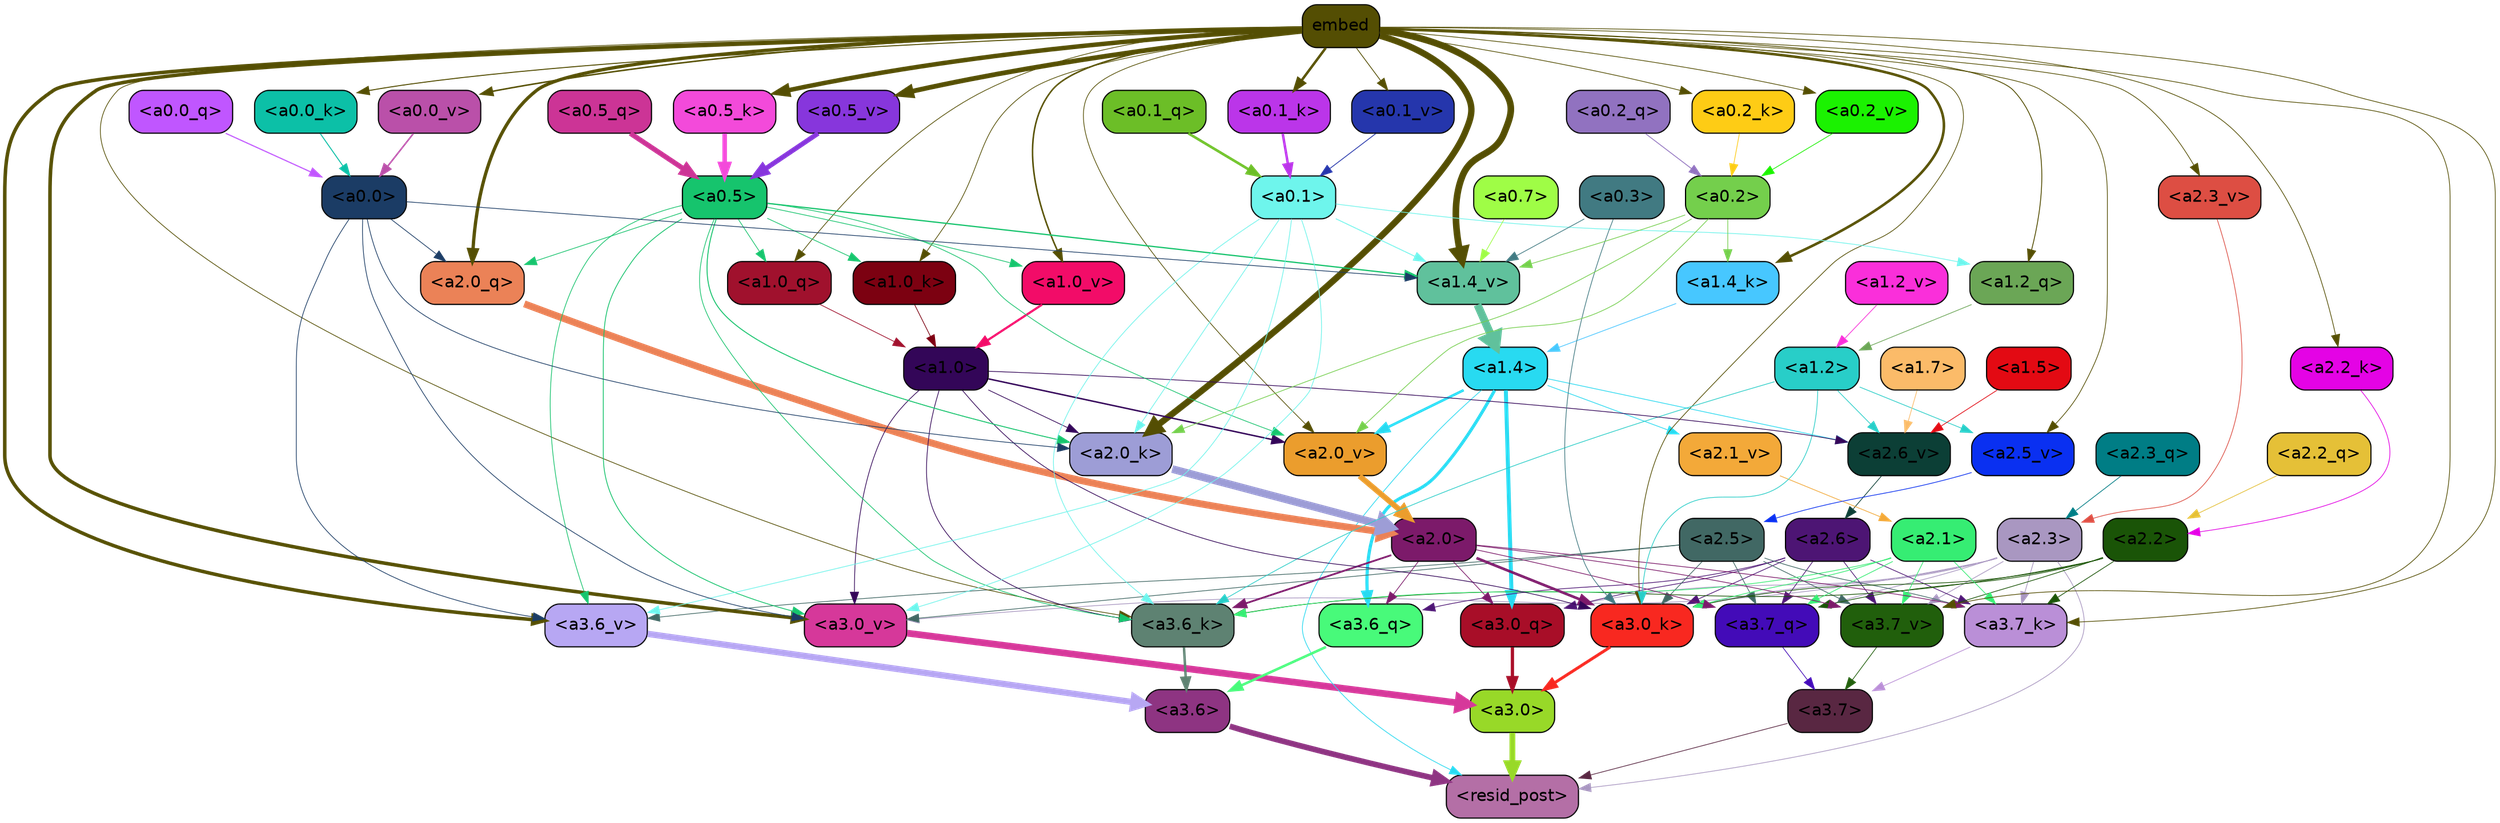 strict digraph "" {
	graph [bgcolor=transparent,
		layout=dot,
		overlap=false,
		splines=true
	];
	"<a3.7>"	[color=black,
		fillcolor="#592742",
		fontname=Helvetica,
		shape=box,
		style="filled, rounded"];
	"<resid_post>"	[color=black,
		fillcolor="#b46fa6",
		fontname=Helvetica,
		shape=box,
		style="filled, rounded"];
	"<a3.7>" -> "<resid_post>"	[color="#592742",
		penwidth=0.6];
	"<a3.6>"	[color=black,
		fillcolor="#8e3482",
		fontname=Helvetica,
		shape=box,
		style="filled, rounded"];
	"<a3.6>" -> "<resid_post>"	[color="#8e3482",
		penwidth=4.751612067222595];
	"<a3.0>"	[color=black,
		fillcolor="#98d928",
		fontname=Helvetica,
		shape=box,
		style="filled, rounded"];
	"<a3.0>" -> "<resid_post>"	[color="#98d928",
		penwidth=4.884142994880676];
	"<a2.3>"	[color=black,
		fillcolor="#a997c1",
		fontname=Helvetica,
		shape=box,
		style="filled, rounded"];
	"<a2.3>" -> "<resid_post>"	[color="#a997c1",
		penwidth=0.6];
	"<a3.7_q>"	[color=black,
		fillcolor="#430bb8",
		fontname=Helvetica,
		shape=box,
		style="filled, rounded"];
	"<a2.3>" -> "<a3.7_q>"	[color="#a997c1",
		penwidth=0.6];
	"<a3.0_q>"	[color=black,
		fillcolor="#a80e28",
		fontname=Helvetica,
		shape=box,
		style="filled, rounded"];
	"<a2.3>" -> "<a3.0_q>"	[color="#a997c1",
		penwidth=0.6];
	"<a3.7_k>"	[color=black,
		fillcolor="#ba8fd7",
		fontname=Helvetica,
		shape=box,
		style="filled, rounded"];
	"<a2.3>" -> "<a3.7_k>"	[color="#a997c1",
		penwidth=0.6];
	"<a3.0_k>"	[color=black,
		fillcolor="#f82820",
		fontname=Helvetica,
		shape=box,
		style="filled, rounded"];
	"<a2.3>" -> "<a3.0_k>"	[color="#a997c1",
		penwidth=0.6];
	"<a3.7_v>"	[color=black,
		fillcolor="#215f0c",
		fontname=Helvetica,
		shape=box,
		style="filled, rounded"];
	"<a2.3>" -> "<a3.7_v>"	[color="#a997c1",
		penwidth=0.6];
	"<a3.0_v>"	[color=black,
		fillcolor="#d6389a",
		fontname=Helvetica,
		shape=box,
		style="filled, rounded"];
	"<a2.3>" -> "<a3.0_v>"	[color="#a997c1",
		penwidth=0.6];
	"<a1.4>"	[color=black,
		fillcolor="#28daf1",
		fontname=Helvetica,
		shape=box,
		style="filled, rounded"];
	"<a1.4>" -> "<resid_post>"	[color="#28daf1",
		penwidth=0.6];
	"<a3.6_q>"	[color=black,
		fillcolor="#48fa7a",
		fontname=Helvetica,
		shape=box,
		style="filled, rounded"];
	"<a1.4>" -> "<a3.6_q>"	[color="#28daf1",
		penwidth=2.6469622254371643];
	"<a1.4>" -> "<a3.0_q>"	[color="#28daf1",
		penwidth=3.3040847778320312];
	"<a2.6_v>"	[color=black,
		fillcolor="#0c3f36",
		fontname=Helvetica,
		shape=box,
		style="filled, rounded"];
	"<a1.4>" -> "<a2.6_v>"	[color="#28daf1",
		penwidth=0.6];
	"<a2.1_v>"	[color=black,
		fillcolor="#f3a939",
		fontname=Helvetica,
		shape=box,
		style="filled, rounded"];
	"<a1.4>" -> "<a2.1_v>"	[color="#28daf1",
		penwidth=0.6];
	"<a2.0_v>"	[color=black,
		fillcolor="#eb9d2d",
		fontname=Helvetica,
		shape=box,
		style="filled, rounded"];
	"<a1.4>" -> "<a2.0_v>"	[color="#28daf1",
		penwidth=2.1286070346832275];
	"<a3.7_q>" -> "<a3.7>"	[color="#430bb8",
		penwidth=0.6];
	"<a3.6_q>" -> "<a3.6>"	[color="#48fa7a",
		penwidth=2.091020345687866];
	"<a3.0_q>" -> "<a3.0>"	[color="#a80e28",
		penwidth=2.7421876192092896];
	"<a3.7_k>" -> "<a3.7>"	[color="#ba8fd7",
		penwidth=0.6];
	"<a3.6_k>"	[color=black,
		fillcolor="#5e8272",
		fontname=Helvetica,
		shape=box,
		style="filled, rounded"];
	"<a3.6_k>" -> "<a3.6>"	[color="#5e8272",
		penwidth=2.048597991466522];
	"<a3.0_k>" -> "<a3.0>"	[color="#f82820",
		penwidth=2.476402521133423];
	"<a3.7_v>" -> "<a3.7>"	[color="#215f0c",
		penwidth=0.6];
	"<a3.6_v>"	[color=black,
		fillcolor="#b7a7f3",
		fontname=Helvetica,
		shape=box,
		style="filled, rounded"];
	"<a3.6_v>" -> "<a3.6>"	[color="#b7a7f3",
		penwidth=5.2550448179244995];
	"<a3.0_v>" -> "<a3.0>"	[color="#d6389a",
		penwidth=5.652270674705505];
	"<a2.6>"	[color=black,
		fillcolor="#4d1574",
		fontname=Helvetica,
		shape=box,
		style="filled, rounded"];
	"<a2.6>" -> "<a3.7_q>"	[color="#4d1574",
		penwidth=0.6];
	"<a2.6>" -> "<a3.6_q>"	[color="#4d1574",
		penwidth=0.6];
	"<a2.6>" -> "<a3.0_q>"	[color="#4d1574",
		penwidth=0.6];
	"<a2.6>" -> "<a3.7_k>"	[color="#4d1574",
		penwidth=0.6];
	"<a2.6>" -> "<a3.0_k>"	[color="#4d1574",
		penwidth=0.6];
	"<a2.6>" -> "<a3.7_v>"	[color="#4d1574",
		penwidth=0.6];
	"<a2.5>"	[color=black,
		fillcolor="#416864",
		fontname=Helvetica,
		shape=box,
		style="filled, rounded"];
	"<a2.5>" -> "<a3.7_q>"	[color="#416864",
		penwidth=0.6];
	"<a2.5>" -> "<a3.7_k>"	[color="#416864",
		penwidth=0.6];
	"<a2.5>" -> "<a3.0_k>"	[color="#416864",
		penwidth=0.6];
	"<a2.5>" -> "<a3.7_v>"	[color="#416864",
		penwidth=0.6];
	"<a2.5>" -> "<a3.6_v>"	[color="#416864",
		penwidth=0.6];
	"<a2.5>" -> "<a3.0_v>"	[color="#416864",
		penwidth=0.6];
	"<a2.2>"	[color=black,
		fillcolor="#1a5407",
		fontname=Helvetica,
		shape=box,
		style="filled, rounded"];
	"<a2.2>" -> "<a3.7_q>"	[color="#1a5407",
		penwidth=0.6];
	"<a2.2>" -> "<a3.7_k>"	[color="#1a5407",
		penwidth=0.6];
	"<a2.2>" -> "<a3.6_k>"	[color="#1a5407",
		penwidth=0.6];
	"<a2.2>" -> "<a3.0_k>"	[color="#1a5407",
		penwidth=0.6];
	"<a2.2>" -> "<a3.7_v>"	[color="#1a5407",
		penwidth=0.6];
	"<a2.1>"	[color=black,
		fillcolor="#36ed73",
		fontname=Helvetica,
		shape=box,
		style="filled, rounded"];
	"<a2.1>" -> "<a3.7_q>"	[color="#36ed73",
		penwidth=0.6];
	"<a2.1>" -> "<a3.7_k>"	[color="#36ed73",
		penwidth=0.6];
	"<a2.1>" -> "<a3.6_k>"	[color="#36ed73",
		penwidth=0.6];
	"<a2.1>" -> "<a3.0_k>"	[color="#36ed73",
		penwidth=0.6];
	"<a2.1>" -> "<a3.7_v>"	[color="#36ed73",
		penwidth=0.6];
	"<a2.0>"	[color=black,
		fillcolor="#7c1a6a",
		fontname=Helvetica,
		shape=box,
		style="filled, rounded"];
	"<a2.0>" -> "<a3.7_q>"	[color="#7c1a6a",
		penwidth=0.6];
	"<a2.0>" -> "<a3.6_q>"	[color="#7c1a6a",
		penwidth=0.6];
	"<a2.0>" -> "<a3.0_q>"	[color="#7c1a6a",
		penwidth=0.6];
	"<a2.0>" -> "<a3.7_k>"	[color="#7c1a6a",
		penwidth=0.6];
	"<a2.0>" -> "<a3.6_k>"	[color="#7c1a6a",
		penwidth=1.4757367372512817];
	"<a2.0>" -> "<a3.0_k>"	[color="#7c1a6a",
		penwidth=2.2137351036071777];
	"<a2.0>" -> "<a3.7_v>"	[color="#7c1a6a",
		penwidth=0.6];
	embed	[color=black,
		fillcolor="#544e03",
		fontname=Helvetica,
		shape=box,
		style="filled, rounded"];
	embed -> "<a3.7_k>"	[color="#544e03",
		penwidth=0.6];
	embed -> "<a3.6_k>"	[color="#544e03",
		penwidth=0.6];
	embed -> "<a3.0_k>"	[color="#544e03",
		penwidth=0.6];
	embed -> "<a3.7_v>"	[color="#544e03",
		penwidth=0.6];
	embed -> "<a3.6_v>"	[color="#544e03",
		penwidth=2.9582033157348633];
	embed -> "<a3.0_v>"	[color="#544e03",
		penwidth=2.972973108291626];
	"<a2.0_q>"	[color=black,
		fillcolor="#eb8257",
		fontname=Helvetica,
		shape=box,
		style="filled, rounded"];
	embed -> "<a2.0_q>"	[color="#544e03",
		penwidth=2.7699792869389057];
	"<a2.2_k>"	[color=black,
		fillcolor="#e403e5",
		fontname=Helvetica,
		shape=box,
		style="filled, rounded"];
	embed -> "<a2.2_k>"	[color="#544e03",
		penwidth=0.6];
	"<a2.0_k>"	[color=black,
		fillcolor="#9d9dd6",
		fontname=Helvetica,
		shape=box,
		style="filled, rounded"];
	embed -> "<a2.0_k>"	[color="#544e03",
		penwidth=5.362775564193726];
	"<a2.5_v>"	[color=black,
		fillcolor="#0a30f1",
		fontname=Helvetica,
		shape=box,
		style="filled, rounded"];
	embed -> "<a2.5_v>"	[color="#544e03",
		penwidth=0.6];
	"<a2.3_v>"	[color=black,
		fillcolor="#dd4e43",
		fontname=Helvetica,
		shape=box,
		style="filled, rounded"];
	embed -> "<a2.3_v>"	[color="#544e03",
		penwidth=0.6];
	embed -> "<a2.0_v>"	[color="#544e03",
		penwidth=0.6];
	"<a1.2_q>"	[color=black,
		fillcolor="#6ba656",
		fontname=Helvetica,
		shape=box,
		style="filled, rounded"];
	embed -> "<a1.2_q>"	[color="#544e03",
		penwidth=0.7193574905395508];
	"<a1.0_q>"	[color=black,
		fillcolor="#a0112d",
		fontname=Helvetica,
		shape=box,
		style="filled, rounded"];
	embed -> "<a1.0_q>"	[color="#544e03",
		penwidth=0.6];
	"<a1.4_k>"	[color=black,
		fillcolor="#47c7ff",
		fontname=Helvetica,
		shape=box,
		style="filled, rounded"];
	embed -> "<a1.4_k>"	[color="#544e03",
		penwidth=2.147887945175171];
	"<a1.0_k>"	[color=black,
		fillcolor="#7c0111",
		fontname=Helvetica,
		shape=box,
		style="filled, rounded"];
	embed -> "<a1.0_k>"	[color="#544e03",
		penwidth=0.6];
	"<a1.4_v>"	[color=black,
		fillcolor="#60c19c",
		fontname=Helvetica,
		shape=box,
		style="filled, rounded"];
	embed -> "<a1.4_v>"	[color="#544e03",
		penwidth=5.545122385025024];
	"<a1.0_v>"	[color=black,
		fillcolor="#f20c68",
		fontname=Helvetica,
		shape=box,
		style="filled, rounded"];
	embed -> "<a1.0_v>"	[color="#544e03",
		penwidth=1.26444411277771];
	"<a0.5_k>"	[color=black,
		fillcolor="#f34ada",
		fontname=Helvetica,
		shape=box,
		style="filled, rounded"];
	embed -> "<a0.5_k>"	[color="#544e03",
		penwidth=3.7556475400924683];
	"<a0.2_k>"	[color=black,
		fillcolor="#fecc15",
		fontname=Helvetica,
		shape=box,
		style="filled, rounded"];
	embed -> "<a0.2_k>"	[color="#544e03",
		penwidth=0.6];
	"<a0.1_k>"	[color=black,
		fillcolor="#bb35e9",
		fontname=Helvetica,
		shape=box,
		style="filled, rounded"];
	embed -> "<a0.1_k>"	[color="#544e03",
		penwidth=2.072890520095825];
	"<a0.0_k>"	[color=black,
		fillcolor="#0cc0a7",
		fontname=Helvetica,
		shape=box,
		style="filled, rounded"];
	embed -> "<a0.0_k>"	[color="#544e03",
		penwidth=0.8285634517669678];
	"<a0.5_v>"	[color=black,
		fillcolor="#8736dc",
		fontname=Helvetica,
		shape=box,
		style="filled, rounded"];
	embed -> "<a0.5_v>"	[color="#544e03",
		penwidth=3.991437017917633];
	"<a0.2_v>"	[color=black,
		fillcolor="#1bf201",
		fontname=Helvetica,
		shape=box,
		style="filled, rounded"];
	embed -> "<a0.2_v>"	[color="#544e03",
		penwidth=0.6];
	"<a0.1_v>"	[color=black,
		fillcolor="#2536ac",
		fontname=Helvetica,
		shape=box,
		style="filled, rounded"];
	embed -> "<a0.1_v>"	[color="#544e03",
		penwidth=0.6634087562561035];
	"<a0.0_v>"	[color=black,
		fillcolor="#ba50a9",
		fontname=Helvetica,
		shape=box,
		style="filled, rounded"];
	embed -> "<a0.0_v>"	[color="#544e03",
		penwidth=1.2436447143554688];
	"<a1.2>"	[color=black,
		fillcolor="#28cec8",
		fontname=Helvetica,
		shape=box,
		style="filled, rounded"];
	"<a1.2>" -> "<a3.6_k>"	[color="#28cec8",
		penwidth=0.6];
	"<a1.2>" -> "<a3.0_k>"	[color="#28cec8",
		penwidth=0.6];
	"<a1.2>" -> "<a2.6_v>"	[color="#28cec8",
		penwidth=0.6];
	"<a1.2>" -> "<a2.5_v>"	[color="#28cec8",
		penwidth=0.6];
	"<a1.0>"	[color=black,
		fillcolor="#330658",
		fontname=Helvetica,
		shape=box,
		style="filled, rounded"];
	"<a1.0>" -> "<a3.6_k>"	[color="#330658",
		penwidth=0.6];
	"<a1.0>" -> "<a3.0_k>"	[color="#330658",
		penwidth=0.6];
	"<a1.0>" -> "<a3.0_v>"	[color="#330658",
		penwidth=0.6];
	"<a1.0>" -> "<a2.0_k>"	[color="#330658",
		penwidth=0.6];
	"<a1.0>" -> "<a2.6_v>"	[color="#330658",
		penwidth=0.6];
	"<a1.0>" -> "<a2.0_v>"	[color="#330658",
		penwidth=1.2240618467330933];
	"<a0.5>"	[color=black,
		fillcolor="#16c46d",
		fontname=Helvetica,
		shape=box,
		style="filled, rounded"];
	"<a0.5>" -> "<a3.6_k>"	[color="#16c46d",
		penwidth=0.6];
	"<a0.5>" -> "<a3.6_v>"	[color="#16c46d",
		penwidth=0.6];
	"<a0.5>" -> "<a3.0_v>"	[color="#16c46d",
		penwidth=0.6790935099124908];
	"<a0.5>" -> "<a2.0_q>"	[color="#16c46d",
		penwidth=0.6];
	"<a0.5>" -> "<a2.0_k>"	[color="#16c46d",
		penwidth=0.7897988557815552];
	"<a0.5>" -> "<a2.0_v>"	[color="#16c46d",
		penwidth=0.6];
	"<a0.5>" -> "<a1.0_q>"	[color="#16c46d",
		penwidth=0.6];
	"<a0.5>" -> "<a1.0_k>"	[color="#16c46d",
		penwidth=0.6];
	"<a0.5>" -> "<a1.4_v>"	[color="#16c46d",
		penwidth=1.0479987859725952];
	"<a0.5>" -> "<a1.0_v>"	[color="#16c46d",
		penwidth=0.6];
	"<a0.1>"	[color=black,
		fillcolor="#6ef5ec",
		fontname=Helvetica,
		shape=box,
		style="filled, rounded"];
	"<a0.1>" -> "<a3.6_k>"	[color="#6ef5ec",
		penwidth=0.6];
	"<a0.1>" -> "<a3.6_v>"	[color="#6ef5ec",
		penwidth=0.6];
	"<a0.1>" -> "<a3.0_v>"	[color="#6ef5ec",
		penwidth=0.6];
	"<a0.1>" -> "<a2.0_k>"	[color="#6ef5ec",
		penwidth=0.6];
	"<a0.1>" -> "<a1.2_q>"	[color="#6ef5ec",
		penwidth=0.6];
	"<a0.1>" -> "<a1.4_v>"	[color="#6ef5ec",
		penwidth=0.7031502723693848];
	"<a0.3>"	[color=black,
		fillcolor="#417a82",
		fontname=Helvetica,
		shape=box,
		style="filled, rounded"];
	"<a0.3>" -> "<a3.0_k>"	[color="#417a82",
		penwidth=0.6];
	"<a0.3>" -> "<a1.4_v>"	[color="#417a82",
		penwidth=0.6];
	"<a0.0>"	[color=black,
		fillcolor="#1b3c65",
		fontname=Helvetica,
		shape=box,
		style="filled, rounded"];
	"<a0.0>" -> "<a3.6_v>"	[color="#1b3c65",
		penwidth=0.6];
	"<a0.0>" -> "<a3.0_v>"	[color="#1b3c65",
		penwidth=0.6];
	"<a0.0>" -> "<a2.0_q>"	[color="#1b3c65",
		penwidth=0.6];
	"<a0.0>" -> "<a2.0_k>"	[color="#1b3c65",
		penwidth=0.6];
	"<a0.0>" -> "<a1.4_v>"	[color="#1b3c65",
		penwidth=0.6];
	"<a2.3_q>"	[color=black,
		fillcolor="#007d85",
		fontname=Helvetica,
		shape=box,
		style="filled, rounded"];
	"<a2.3_q>" -> "<a2.3>"	[color="#007d85",
		penwidth=0.6];
	"<a2.2_q>"	[color=black,
		fillcolor="#e5c037",
		fontname=Helvetica,
		shape=box,
		style="filled, rounded"];
	"<a2.2_q>" -> "<a2.2>"	[color="#e5c037",
		penwidth=0.6];
	"<a2.0_q>" -> "<a2.0>"	[color="#eb8257",
		penwidth=5.819834470748901];
	"<a2.2_k>" -> "<a2.2>"	[color="#e403e5",
		penwidth=0.6];
	"<a2.0_k>" -> "<a2.0>"	[color="#9d9dd6",
		penwidth=6.470837593078613];
	"<a2.6_v>" -> "<a2.6>"	[color="#0c3f36",
		penwidth=0.6];
	"<a2.5_v>" -> "<a2.5>"	[color="#0a30f1",
		penwidth=0.6];
	"<a2.3_v>" -> "<a2.3>"	[color="#dd4e43",
		penwidth=0.6];
	"<a2.1_v>" -> "<a2.1>"	[color="#f3a939",
		penwidth=0.6];
	"<a2.0_v>" -> "<a2.0>"	[color="#eb9d2d",
		penwidth=4.5950857400894165];
	"<a0.2>"	[color=black,
		fillcolor="#74cf4c",
		fontname=Helvetica,
		shape=box,
		style="filled, rounded"];
	"<a0.2>" -> "<a2.0_k>"	[color="#74cf4c",
		penwidth=0.6];
	"<a0.2>" -> "<a2.0_v>"	[color="#74cf4c",
		penwidth=0.6];
	"<a0.2>" -> "<a1.4_k>"	[color="#74cf4c",
		penwidth=0.6];
	"<a0.2>" -> "<a1.4_v>"	[color="#74cf4c",
		penwidth=0.6];
	"<a1.7>"	[color=black,
		fillcolor="#fbbb69",
		fontname=Helvetica,
		shape=box,
		style="filled, rounded"];
	"<a1.7>" -> "<a2.6_v>"	[color="#fbbb69",
		penwidth=0.6];
	"<a1.5>"	[color=black,
		fillcolor="#e30a13",
		fontname=Helvetica,
		shape=box,
		style="filled, rounded"];
	"<a1.5>" -> "<a2.6_v>"	[color="#e30a13",
		penwidth=0.6];
	"<a1.2_q>" -> "<a1.2>"	[color="#6ba656",
		penwidth=0.6];
	"<a1.0_q>" -> "<a1.0>"	[color="#a0112d",
		penwidth=0.6];
	"<a1.4_k>" -> "<a1.4>"	[color="#47c7ff",
		penwidth=0.6];
	"<a1.0_k>" -> "<a1.0>"	[color="#7c0111",
		penwidth=0.6];
	"<a1.4_v>" -> "<a1.4>"	[color="#60c19c",
		penwidth=6.635385513305664];
	"<a1.2_v>"	[color=black,
		fillcolor="#fa2fda",
		fontname=Helvetica,
		shape=box,
		style="filled, rounded"];
	"<a1.2_v>" -> "<a1.2>"	[color="#fa2fda",
		penwidth=0.6];
	"<a1.0_v>" -> "<a1.0>"	[color="#f20c68",
		penwidth=1.807669460773468];
	"<a0.7>"	[color=black,
		fillcolor="#9ffd46",
		fontname=Helvetica,
		shape=box,
		style="filled, rounded"];
	"<a0.7>" -> "<a1.4_v>"	[color="#9ffd46",
		penwidth=0.6];
	"<a0.5_q>"	[color=black,
		fillcolor="#cc3496",
		fontname=Helvetica,
		shape=box,
		style="filled, rounded"];
	"<a0.5_q>" -> "<a0.5>"	[color="#cc3496",
		penwidth=4.201210081577301];
	"<a0.2_q>"	[color=black,
		fillcolor="#9172c0",
		fontname=Helvetica,
		shape=box,
		style="filled, rounded"];
	"<a0.2_q>" -> "<a0.2>"	[color="#9172c0",
		penwidth=0.6669397354125977];
	"<a0.1_q>"	[color=black,
		fillcolor="#6cbe27",
		fontname=Helvetica,
		shape=box,
		style="filled, rounded"];
	"<a0.1_q>" -> "<a0.1>"	[color="#6cbe27",
		penwidth=2.1428754329681396];
	"<a0.0_q>"	[color=black,
		fillcolor="#c056ff",
		fontname=Helvetica,
		shape=box,
		style="filled, rounded"];
	"<a0.0_q>" -> "<a0.0>"	[color="#c056ff",
		penwidth=0.9431536197662354];
	"<a0.5_k>" -> "<a0.5>"	[color="#f34ada",
		penwidth=3.780391812324524];
	"<a0.2_k>" -> "<a0.2>"	[color="#fecc15",
		penwidth=0.6];
	"<a0.1_k>" -> "<a0.1>"	[color="#bb35e9",
		penwidth=2.0809476375579834];
	"<a0.0_k>" -> "<a0.0>"	[color="#0cc0a7",
		penwidth=0.8123311996459961];
	"<a0.5_v>" -> "<a0.5>"	[color="#8736dc",
		penwidth=4.0294036865234375];
	"<a0.2_v>" -> "<a0.2>"	[color="#1bf201",
		penwidth=0.6];
	"<a0.1_v>" -> "<a0.1>"	[color="#2536ac",
		penwidth=0.6631441116333008];
	"<a0.0_v>" -> "<a0.0>"	[color="#ba50a9",
		penwidth=1.2803640365600586];
}

